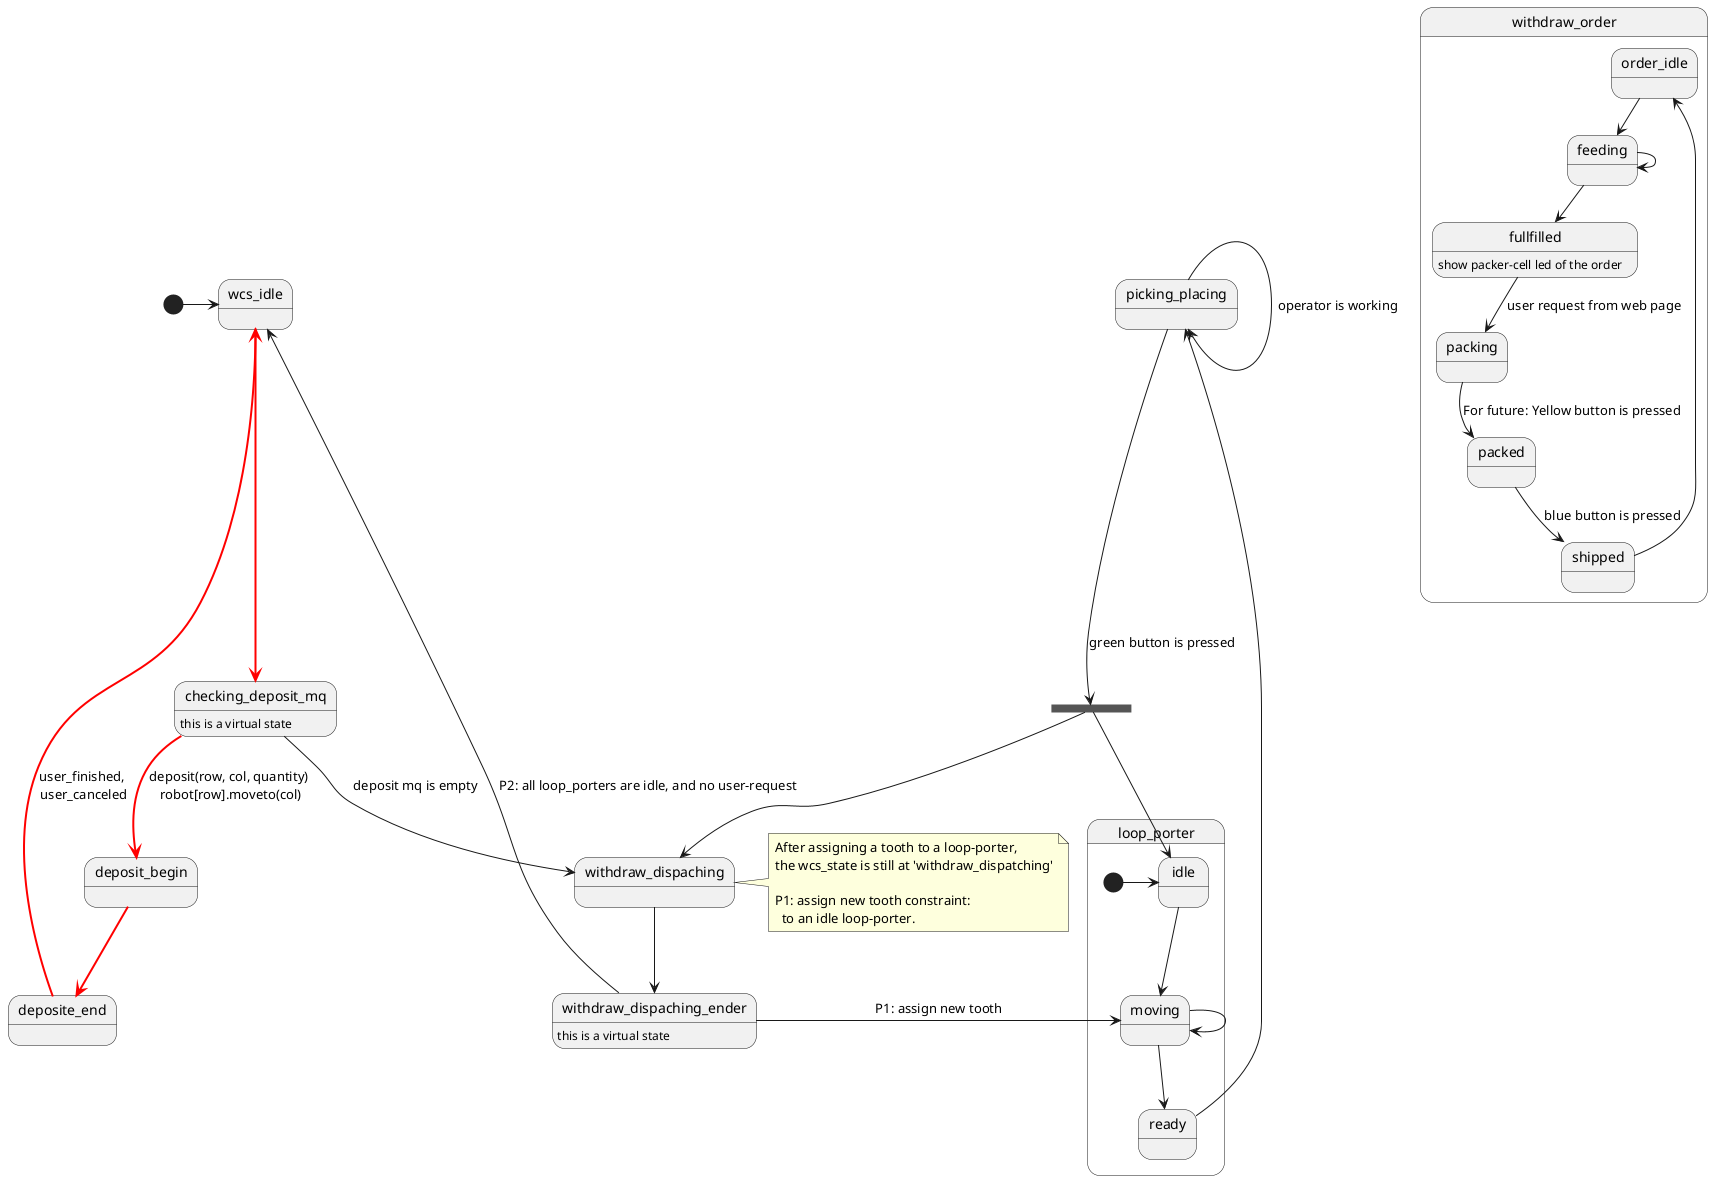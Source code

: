 @startuml
[*] -> wcs_idle

wcs_idle-[#red,bold]-> checking_deposit_mq
checking_deposit_mq -[#red,bold]-> deposit_begin: deposit(row, col, quantity) \nrobot[row].moveto(col)
deposit_begin -[#red,bold]-> deposite_end
deposite_end -[#red,bold]->wcs_idle: user_finished, \nuser_canceled

checking_deposit_mq --> withdraw_dispaching: deposit mq is empty
checking_deposit_mq: this is a virtual state
  state loop_porter {
    [*] -> idle 
    idle --> moving
    moving -> moving
    moving --> ready
  }
  
' checking_withdraw_request --> moving
state ending <<fork>>
ready-->picking_placing
picking_placing -> picking_placing: operator is working
picking_placing --> ending:  green button is pressed
ending --> idle
ending --> withdraw_dispaching
withdraw_dispaching --> withdraw_dispaching_ender
withdraw_dispaching_ender --> moving: P1: assign new tooth
withdraw_dispaching_ender -->  wcs_idle:  P2: all loop_porters are idle, and no user-request
withdraw_dispaching_ender: this is a virtual state
' checking_withdraw_request --> wcs_idle: request is empty
' checking_withdraw_request --> withdraw_begin: withdraw(list(row,col))
' withdraw_begin -->  withdraw_end: green button is pressed

note right of withdraw_dispaching
  After assigning a tooth to a loop-porter, 
  the wcs_state is still at 'withdraw_dispatching'

  P1: assign new tooth constraint: 
    to an idle loop-porter.
end note

state withdraw_order{
  order_idle --> feeding
  feeding --> feeding
  feeding --> fullfilled
  fullfilled --> packing: user request from web page
  packing --> packed: For future: Yellow button is pressed
  packed --> shipped: blue button is pressed
  shipped --> order_idle
  fullfilled: show packer-cell led of the order
}
@enduml
